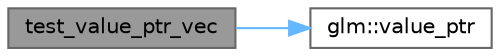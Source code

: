 digraph "test_value_ptr_vec"
{
 // LATEX_PDF_SIZE
  bgcolor="transparent";
  edge [fontname=Helvetica,fontsize=10,labelfontname=Helvetica,labelfontsize=10];
  node [fontname=Helvetica,fontsize=10,shape=box,height=0.2,width=0.4];
  rankdir="LR";
  Node1 [id="Node000001",label="test_value_ptr_vec",height=0.2,width=0.4,color="gray40", fillcolor="grey60", style="filled", fontcolor="black",tooltip=" "];
  Node1 -> Node2 [id="edge2_Node000001_Node000002",color="steelblue1",style="solid",tooltip=" "];
  Node2 [id="Node000002",label="glm::value_ptr",height=0.2,width=0.4,color="grey40", fillcolor="white", style="filled",URL="$group__gtc__type__ptr.html#gaada83809aefafd7c3264772e6b24b685",tooltip=" "];
}
